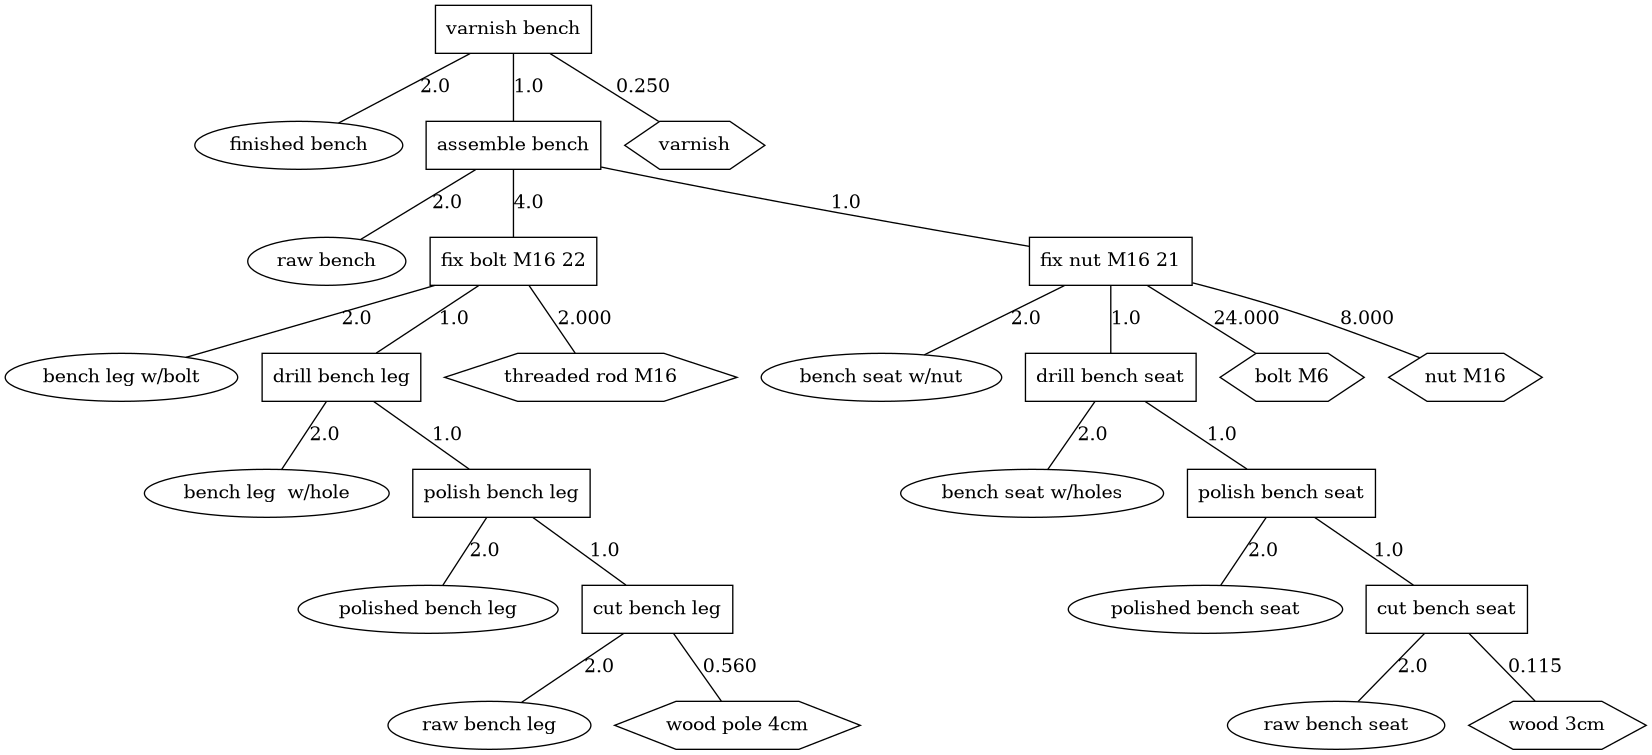 @startuml
graph TreeDiagram {
"varnish bench" [shape=rectangle]
"varnish bench" -- "finished bench"[label = 2.0]
"varnish bench" -- "assemble bench"[label = 1.0]
"varnish bench" -- "varnish"[label = 0.250]
"varnish" [shape=hexagon]
"assemble bench" [shape=rectangle]
"assemble bench" -- "raw bench"[label = 2.0]
"assemble bench" -- "fix bolt M16 22"[label = 4.0]
"assemble bench" -- "fix nut M16 21"[label = 1.0]
"fix nut M16 21" [shape=rectangle]
"fix nut M16 21" -- "bench seat w/nut"[label = 2.0]
"fix nut M16 21" -- "drill bench seat"[label = 1.0]
"fix nut M16 21" -- "bolt M6"[label = 24.000]
"bolt M6" [shape=hexagon]
"fix nut M16 21" -- "nut M16"[label = 8.000]
"nut M16" [shape=hexagon]
"fix bolt M16 22" [shape=rectangle]
"fix bolt M16 22" -- "bench leg w/bolt"[label = 2.0]
"fix bolt M16 22" -- "drill bench leg"[label = 1.0]
"fix bolt M16 22" -- "threaded rod M16"[label = 2.000]
"threaded rod M16" [shape=hexagon]
"drill bench leg" [shape=rectangle]
"drill bench leg" -- "bench leg  w/hole"[label = 2.0]
"drill bench leg" -- "polish bench leg"[label = 1.0]
"polish bench leg" [shape=rectangle]
"polish bench leg" -- "polished bench leg"[label = 2.0]
"polish bench leg" -- "cut bench leg"[label = 1.0]
"cut bench leg" [shape=rectangle]
"cut bench leg" -- "raw bench leg"[label = 2.0]
"cut bench leg" -- "wood pole 4cm"[label = 0.560]
"wood pole 4cm" [shape=hexagon]
"drill bench seat" [shape=rectangle]
"drill bench seat" -- "bench seat w/holes"[label = 2.0]
"drill bench seat" -- "polish bench seat"[label = 1.0]
"polish bench seat" [shape=rectangle]
"polish bench seat" -- "polished bench seat"[label = 2.0]
"polish bench seat" -- "cut bench seat"[label = 1.0]
"cut bench seat" [shape=rectangle]
"cut bench seat" -- "raw bench seat"[label = 2.0]
"cut bench seat" -- "wood 3cm"[label = 0.115]
"wood 3cm" [shape=hexagon]
}
@enduml
